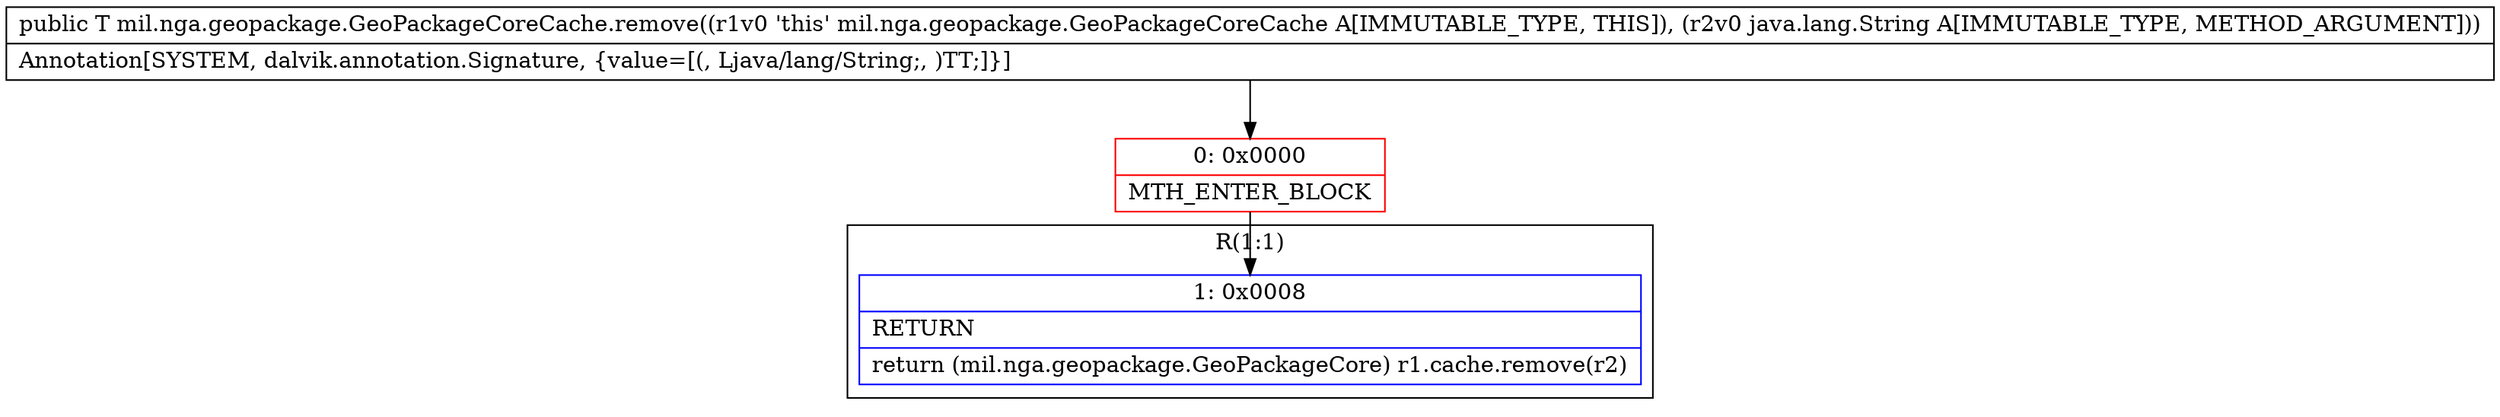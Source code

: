 digraph "CFG formil.nga.geopackage.GeoPackageCoreCache.remove(Ljava\/lang\/String;)Lmil\/nga\/geopackage\/GeoPackageCore;" {
subgraph cluster_Region_287741356 {
label = "R(1:1)";
node [shape=record,color=blue];
Node_1 [shape=record,label="{1\:\ 0x0008|RETURN\l|return (mil.nga.geopackage.GeoPackageCore) r1.cache.remove(r2)\l}"];
}
Node_0 [shape=record,color=red,label="{0\:\ 0x0000|MTH_ENTER_BLOCK\l}"];
MethodNode[shape=record,label="{public T mil.nga.geopackage.GeoPackageCoreCache.remove((r1v0 'this' mil.nga.geopackage.GeoPackageCoreCache A[IMMUTABLE_TYPE, THIS]), (r2v0 java.lang.String A[IMMUTABLE_TYPE, METHOD_ARGUMENT]))  | Annotation[SYSTEM, dalvik.annotation.Signature, \{value=[(, Ljava\/lang\/String;, )TT;]\}]\l}"];
MethodNode -> Node_0;
Node_0 -> Node_1;
}

